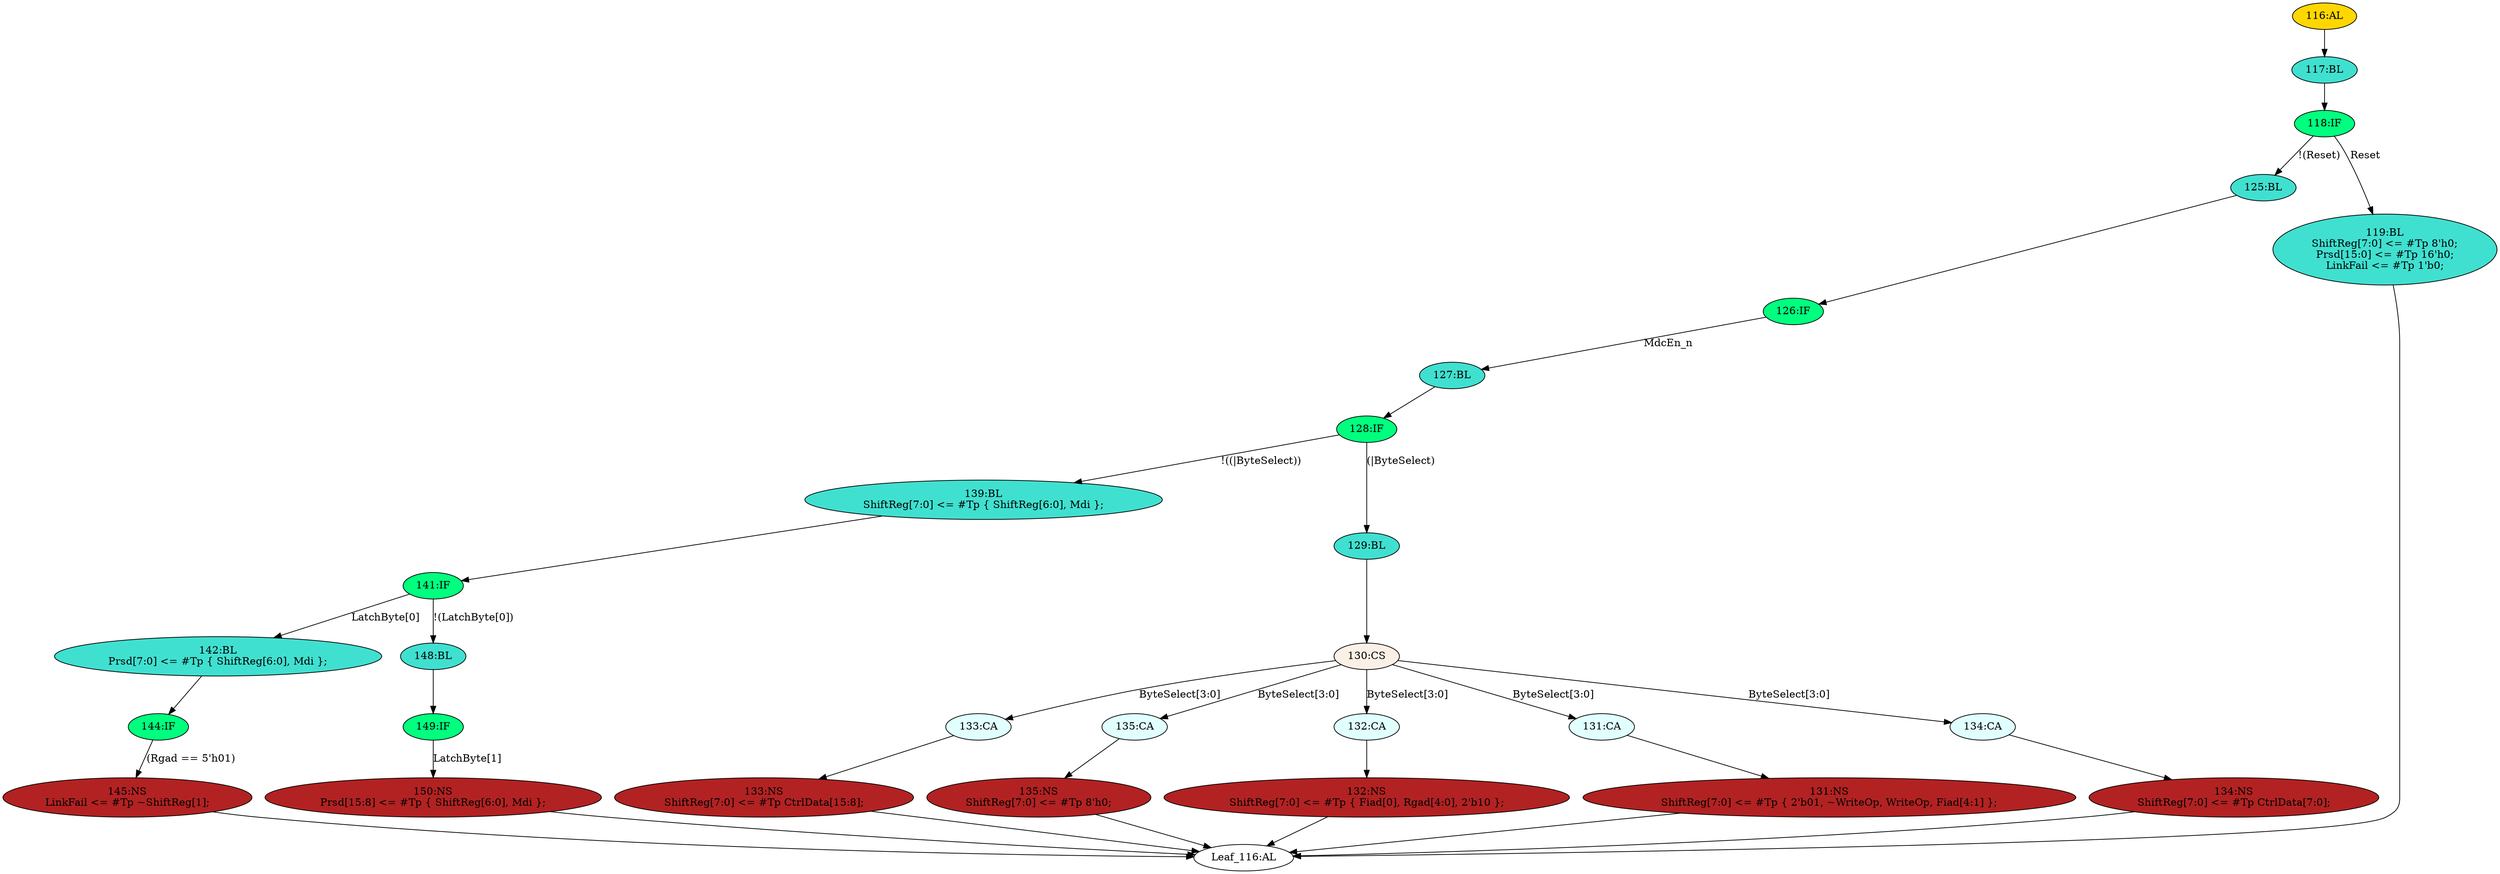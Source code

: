 strict digraph "" {
	node [label="\N"];
	"117:BL"	 [ast="<pyverilog.vparser.ast.Block object at 0x7f699c3cce10>",
		fillcolor=turquoise,
		label="117:BL",
		statements="[]",
		style=filled,
		typ=Block];
	"118:IF"	 [ast="<pyverilog.vparser.ast.IfStatement object at 0x7f699c3ccf10>",
		fillcolor=springgreen,
		label="118:IF",
		statements="[]",
		style=filled,
		typ=IfStatement];
	"117:BL" -> "118:IF"	 [cond="[]",
		lineno=None];
	"130:CS"	 [ast="<pyverilog.vparser.ast.CaseStatement object at 0x7f699c3db350>",
		fillcolor=linen,
		label="130:CS",
		statements="[]",
		style=filled,
		typ=CaseStatement];
	"133:CA"	 [ast="<pyverilog.vparser.ast.Case object at 0x7f699c3dbf10>",
		fillcolor=lightcyan,
		label="133:CA",
		statements="[]",
		style=filled,
		typ=Case];
	"130:CS" -> "133:CA"	 [cond="['ByteSelect']",
		label="ByteSelect[3:0]",
		lineno=130];
	"135:CA"	 [ast="<pyverilog.vparser.ast.Case object at 0x7f699c3ef750>",
		fillcolor=lightcyan,
		label="135:CA",
		statements="[]",
		style=filled,
		typ=Case];
	"130:CS" -> "135:CA"	 [cond="['ByteSelect']",
		label="ByteSelect[3:0]",
		lineno=130];
	"132:CA"	 [ast="<pyverilog.vparser.ast.Case object at 0x7f699c3db9d0>",
		fillcolor=lightcyan,
		label="132:CA",
		statements="[]",
		style=filled,
		typ=Case];
	"130:CS" -> "132:CA"	 [cond="['ByteSelect']",
		label="ByteSelect[3:0]",
		lineno=130];
	"131:CA"	 [ast="<pyverilog.vparser.ast.Case object at 0x7f699c3db4d0>",
		fillcolor=lightcyan,
		label="131:CA",
		statements="[]",
		style=filled,
		typ=Case];
	"130:CS" -> "131:CA"	 [cond="['ByteSelect']",
		label="ByteSelect[3:0]",
		lineno=130];
	"134:CA"	 [ast="<pyverilog.vparser.ast.Case object at 0x7f699c3ef350>",
		fillcolor=lightcyan,
		label="134:CA",
		statements="[]",
		style=filled,
		typ=Case];
	"130:CS" -> "134:CA"	 [cond="['ByteSelect']",
		label="ByteSelect[3:0]",
		lineno=130];
	"141:IF"	 [ast="<pyverilog.vparser.ast.IfStatement object at 0x7f699c3c6590>",
		fillcolor=springgreen,
		label="141:IF",
		statements="[]",
		style=filled,
		typ=IfStatement];
	"142:BL"	 [ast="<pyverilog.vparser.ast.Block object at 0x7f699cfe8ad0>",
		fillcolor=turquoise,
		label="142:BL
Prsd[7:0] <= #Tp { ShiftReg[6:0], Mdi };",
		statements="[<pyverilog.vparser.ast.NonblockingSubstitution object at 0x7f699c3c6ad0>]",
		style=filled,
		typ=Block];
	"141:IF" -> "142:BL"	 [cond="['LatchByte']",
		label="LatchByte[0]",
		lineno=141];
	"148:BL"	 [ast="<pyverilog.vparser.ast.Block object at 0x7f699c3c65d0>",
		fillcolor=turquoise,
		label="148:BL",
		statements="[]",
		style=filled,
		typ=Block];
	"141:IF" -> "148:BL"	 [cond="['LatchByte']",
		label="!(LatchByte[0])",
		lineno=141];
	"116:AL"	 [ast="<pyverilog.vparser.ast.Always object at 0x7f699c3b6310>",
		clk_sens=True,
		fillcolor=gold,
		label="116:AL",
		sens="['Clk', 'Reset']",
		statements="[]",
		style=filled,
		typ=Always,
		use_var="['Reset', 'Mdi', 'WriteOp', 'MdcEn_n', 'Fiad', 'Rgad', 'LatchByte', 'ShiftReg', 'CtrlData', 'ByteSelect']"];
	"116:AL" -> "117:BL"	 [cond="[]",
		lineno=None];
	"128:IF"	 [ast="<pyverilog.vparser.ast.IfStatement object at 0x7f699c3c60d0>",
		fillcolor=springgreen,
		label="128:IF",
		statements="[]",
		style=filled,
		typ=IfStatement];
	"139:BL"	 [ast="<pyverilog.vparser.ast.Block object at 0x7f699c3c6110>",
		fillcolor=turquoise,
		label="139:BL
ShiftReg[7:0] <= #Tp { ShiftReg[6:0], Mdi };",
		statements="[<pyverilog.vparser.ast.NonblockingSubstitution object at 0x7f699c3c6150>]",
		style=filled,
		typ=Block];
	"128:IF" -> "139:BL"	 [cond="['ByteSelect']",
		label="!((|ByteSelect))",
		lineno=128];
	"129:BL"	 [ast="<pyverilog.vparser.ast.Block object at 0x7f699c3db310>",
		fillcolor=turquoise,
		label="129:BL",
		statements="[]",
		style=filled,
		typ=Block];
	"128:IF" -> "129:BL"	 [cond="['ByteSelect']",
		label="(|ByteSelect)",
		lineno=128];
	"133:NS"	 [ast="<pyverilog.vparser.ast.NonblockingSubstitution object at 0x7f699c3dbf90>",
		fillcolor=firebrick,
		label="133:NS
ShiftReg[7:0] <= #Tp CtrlData[15:8];",
		statements="[<pyverilog.vparser.ast.NonblockingSubstitution object at 0x7f699c3dbf90>]",
		style=filled,
		typ=NonblockingSubstitution];
	"133:CA" -> "133:NS"	 [cond="[]",
		lineno=None];
	"134:NS"	 [ast="<pyverilog.vparser.ast.NonblockingSubstitution object at 0x7f699c3ef3d0>",
		fillcolor=firebrick,
		label="134:NS
ShiftReg[7:0] <= #Tp CtrlData[7:0];",
		statements="[<pyverilog.vparser.ast.NonblockingSubstitution object at 0x7f699c3ef3d0>]",
		style=filled,
		typ=NonblockingSubstitution];
	"Leaf_116:AL"	 [def_var="['ShiftReg', 'LinkFail', 'Prsd']",
		label="Leaf_116:AL"];
	"134:NS" -> "Leaf_116:AL"	 [cond="[]",
		lineno=None];
	"135:NS"	 [ast="<pyverilog.vparser.ast.NonblockingSubstitution object at 0x7f699c3ef790>",
		fillcolor=firebrick,
		label="135:NS
ShiftReg[7:0] <= #Tp 8'h0;",
		statements="[<pyverilog.vparser.ast.NonblockingSubstitution object at 0x7f699c3ef790>]",
		style=filled,
		typ=NonblockingSubstitution];
	"135:CA" -> "135:NS"	 [cond="[]",
		lineno=None];
	"144:IF"	 [ast="<pyverilog.vparser.ast.IfStatement object at 0x7f699c3c6e90>",
		fillcolor=springgreen,
		label="144:IF",
		statements="[]",
		style=filled,
		typ=IfStatement];
	"145:NS"	 [ast="<pyverilog.vparser.ast.NonblockingSubstitution object at 0x7f699c3c6ed0>",
		fillcolor=firebrick,
		label="145:NS
LinkFail <= #Tp ~ShiftReg[1];",
		statements="[<pyverilog.vparser.ast.NonblockingSubstitution object at 0x7f699c3c6ed0>]",
		style=filled,
		typ=NonblockingSubstitution];
	"144:IF" -> "145:NS"	 [cond="['Rgad']",
		label="(Rgad == 5'h01)",
		lineno=144];
	"142:BL" -> "144:IF"	 [cond="[]",
		lineno=None];
	"132:NS"	 [ast="<pyverilog.vparser.ast.NonblockingSubstitution object at 0x7f699c3dba50>",
		fillcolor=firebrick,
		label="132:NS
ShiftReg[7:0] <= #Tp { Fiad[0], Rgad[4:0], 2'b10 };",
		statements="[<pyverilog.vparser.ast.NonblockingSubstitution object at 0x7f699c3dba50>]",
		style=filled,
		typ=NonblockingSubstitution];
	"132:CA" -> "132:NS"	 [cond="[]",
		lineno=None];
	"145:NS" -> "Leaf_116:AL"	 [cond="[]",
		lineno=None];
	"139:BL" -> "141:IF"	 [cond="[]",
		lineno=None];
	"125:BL"	 [ast="<pyverilog.vparser.ast.Block object at 0x7f699c3ccf90>",
		fillcolor=turquoise,
		label="125:BL",
		statements="[]",
		style=filled,
		typ=Block];
	"118:IF" -> "125:BL"	 [cond="['Reset']",
		label="!(Reset)",
		lineno=118];
	"119:BL"	 [ast="<pyverilog.vparser.ast.Block object at 0x7f699c3efb90>",
		fillcolor=turquoise,
		label="119:BL
ShiftReg[7:0] <= #Tp 8'h0;
Prsd[15:0] <= #Tp 16'h0;
LinkFail <= #Tp 1'b0;",
		statements="[<pyverilog.vparser.ast.NonblockingSubstitution object at 0x7f699c3efbd0>, <pyverilog.vparser.ast.NonblockingSubstitution object \
at 0x7f699c3efe50>, <pyverilog.vparser.ast.NonblockingSubstitution object at 0x7f699c3b6110>]",
		style=filled,
		typ=Block];
	"118:IF" -> "119:BL"	 [cond="['Reset']",
		label=Reset,
		lineno=118];
	"133:NS" -> "Leaf_116:AL"	 [cond="[]",
		lineno=None];
	"126:IF"	 [ast="<pyverilog.vparser.ast.IfStatement object at 0x7f699c3ccfd0>",
		fillcolor=springgreen,
		label="126:IF",
		statements="[]",
		style=filled,
		typ=IfStatement];
	"125:BL" -> "126:IF"	 [cond="[]",
		lineno=None];
	"131:NS"	 [ast="<pyverilog.vparser.ast.NonblockingSubstitution object at 0x7f699c3db550>",
		fillcolor=firebrick,
		label="131:NS
ShiftReg[7:0] <= #Tp { 2'b01, ~WriteOp, WriteOp, Fiad[4:1] };",
		statements="[<pyverilog.vparser.ast.NonblockingSubstitution object at 0x7f699c3db550>]",
		style=filled,
		typ=NonblockingSubstitution];
	"131:CA" -> "131:NS"	 [cond="[]",
		lineno=None];
	"129:BL" -> "130:CS"	 [cond="[]",
		lineno=None];
	"127:BL"	 [ast="<pyverilog.vparser.ast.Block object at 0x7f699c3c6090>",
		fillcolor=turquoise,
		label="127:BL",
		statements="[]",
		style=filled,
		typ=Block];
	"126:IF" -> "127:BL"	 [cond="['MdcEn_n']",
		label=MdcEn_n,
		lineno=126];
	"135:NS" -> "Leaf_116:AL"	 [cond="[]",
		lineno=None];
	"150:NS"	 [ast="<pyverilog.vparser.ast.NonblockingSubstitution object at 0x7f699c3c6650>",
		fillcolor=firebrick,
		label="150:NS
Prsd[15:8] <= #Tp { ShiftReg[6:0], Mdi };",
		statements="[<pyverilog.vparser.ast.NonblockingSubstitution object at 0x7f699c3c6650>]",
		style=filled,
		typ=NonblockingSubstitution];
	"150:NS" -> "Leaf_116:AL"	 [cond="[]",
		lineno=None];
	"131:NS" -> "Leaf_116:AL"	 [cond="[]",
		lineno=None];
	"132:NS" -> "Leaf_116:AL"	 [cond="[]",
		lineno=None];
	"119:BL" -> "Leaf_116:AL"	 [cond="[]",
		lineno=None];
	"134:CA" -> "134:NS"	 [cond="[]",
		lineno=None];
	"149:IF"	 [ast="<pyverilog.vparser.ast.IfStatement object at 0x7f699c3c6610>",
		fillcolor=springgreen,
		label="149:IF",
		statements="[]",
		style=filled,
		typ=IfStatement];
	"148:BL" -> "149:IF"	 [cond="[]",
		lineno=None];
	"149:IF" -> "150:NS"	 [cond="['LatchByte']",
		label="LatchByte[1]",
		lineno=149];
	"127:BL" -> "128:IF"	 [cond="[]",
		lineno=None];
}
